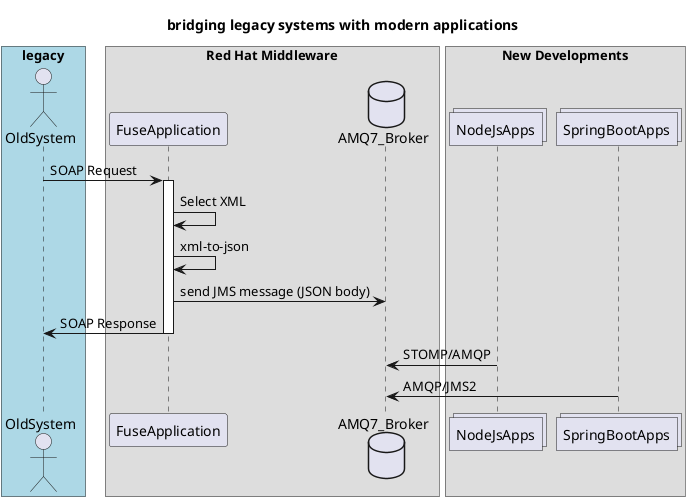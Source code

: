 @startuml

title bridging legacy systems with modern applications

box "legacy" #LightBlue
actor OldSystem
end box

box "Red Hat Middleware"
participant FuseApplication
database AMQ7_Broker
end box

box "New Developments"
collections NodeJsApps
collections SpringBootApps
end box


OldSystem -> FuseApplication: SOAP Request
activate FuseApplication
FuseApplication -> FuseApplication: Select XML
FuseApplication -> FuseApplication: xml-to-json
FuseApplication -> AMQ7_Broker: send JMS message (JSON body)
FuseApplication -> OldSystem: SOAP Response
deactivate FuseApplication

NodeJsApps -> AMQ7_Broker: STOMP/AMQP
SpringBootApps -> AMQ7_Broker: AMQP/JMS2


@enduml